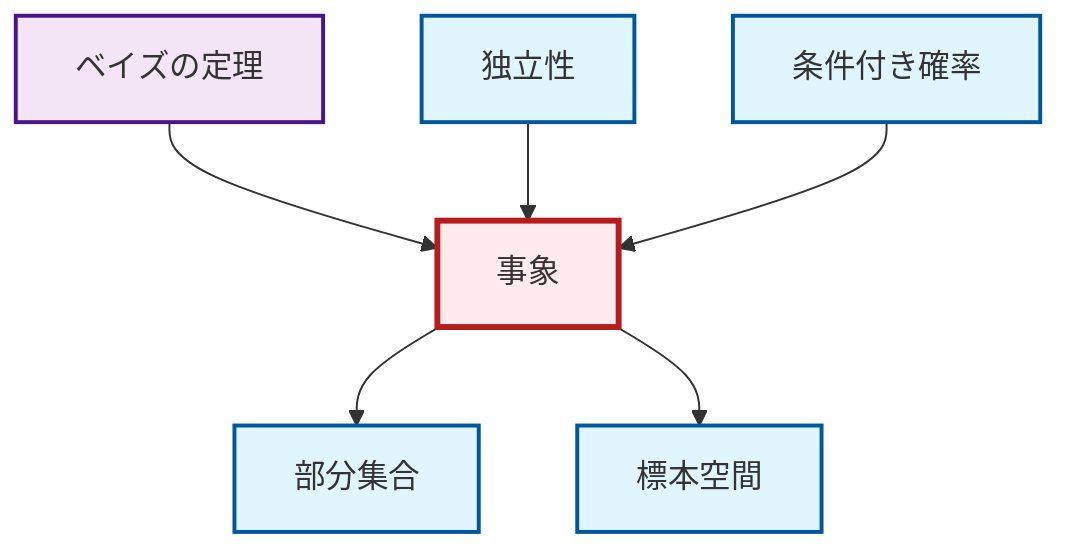 graph TD
    classDef definition fill:#e1f5fe,stroke:#01579b,stroke-width:2px
    classDef theorem fill:#f3e5f5,stroke:#4a148c,stroke-width:2px
    classDef axiom fill:#fff3e0,stroke:#e65100,stroke-width:2px
    classDef example fill:#e8f5e9,stroke:#1b5e20,stroke-width:2px
    classDef current fill:#ffebee,stroke:#b71c1c,stroke-width:3px
    thm-bayes["ベイズの定理"]:::theorem
    def-sample-space["標本空間"]:::definition
    def-independence["独立性"]:::definition
    def-conditional-probability["条件付き確率"]:::definition
    def-event["事象"]:::definition
    def-subset["部分集合"]:::definition
    def-event --> def-subset
    thm-bayes --> def-event
    def-independence --> def-event
    def-event --> def-sample-space
    def-conditional-probability --> def-event
    class def-event current